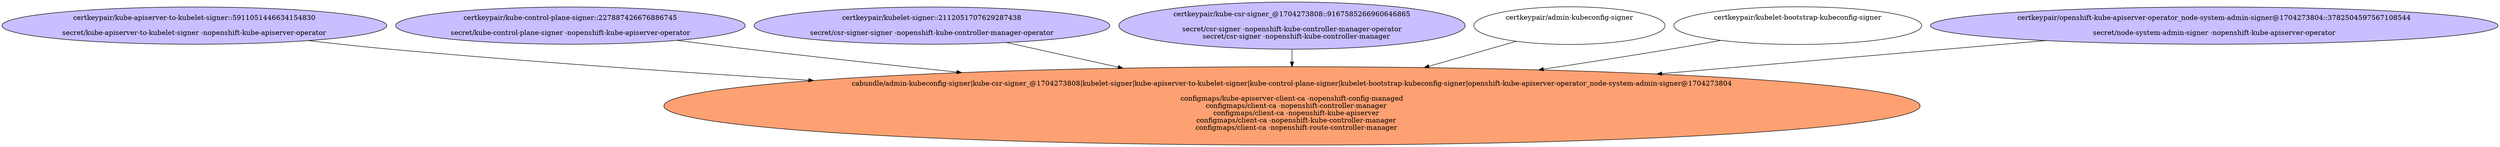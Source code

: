 digraph "Local Certificate" {
  // Node definitions.
  0 [
    label="certkeypair/kube-apiserver-to-kubelet-signer::5911051446634154830\n\nsecret/kube-apiserver-to-kubelet-signer -nopenshift-kube-apiserver-operator\n"
    style=filled
    fillcolor="#c7bfff"
  ];
  1 [
    label="certkeypair/kube-control-plane-signer::227887426676886745\n\nsecret/kube-control-plane-signer -nopenshift-kube-apiserver-operator\n"
    style=filled
    fillcolor="#c7bfff"
  ];
  6 [
    label="certkeypair/kubelet-signer::2112051707629287438\n\nsecret/csr-signer-signer -nopenshift-kube-controller-manager-operator\n"
    style=filled
    fillcolor="#c7bfff"
  ];
  10 [
    label="certkeypair/kube-csr-signer_@1704273808::9167585266960646865\n\nsecret/csr-signer -nopenshift-kube-controller-manager-operator\n    secret/csr-signer -nopenshift-kube-controller-manager\n"
    style=filled
    fillcolor="#c7bfff"
  ];
  11 [
    label="certkeypair/admin-kubeconfig-signer\n\n\n"
    style=filled
    fillcolor=white
  ];
  12 [
    label="certkeypair/kubelet-bootstrap-kubeconfig-signer\n\n\n"
    style=filled
    fillcolor=white
  ];
  13 [
    label="certkeypair/openshift-kube-apiserver-operator_node-system-admin-signer@1704273804::3782504597567108544\n\nsecret/node-system-admin-signer -nopenshift-kube-apiserver-operator\n"
    style=filled
    fillcolor="#c7bfff"
  ];
  23 [
    label="cabundle/admin-kubeconfig-signer|kube-csr-signer_@1704273808|kubelet-signer|kube-apiserver-to-kubelet-signer|kube-control-plane-signer|kubelet-bootstrap-kubeconfig-signer|openshift-kube-apiserver-operator_node-system-admin-signer@1704273804\n\nconfigmaps/kube-apiserver-client-ca -nopenshift-config-managed\n    configmaps/client-ca -nopenshift-controller-manager\n    configmaps/client-ca -nopenshift-kube-apiserver\n    configmaps/client-ca -nopenshift-kube-controller-manager\n    configmaps/client-ca -nopenshift-route-controller-manager\n"
    style=filled
    fillcolor="#fda172"
  ];

  // Edge definitions.
  0 -> 23;
  1 -> 23;
  6 -> 23;
  10 -> 23;
  11 -> 23;
  12 -> 23;
  13 -> 23;
}